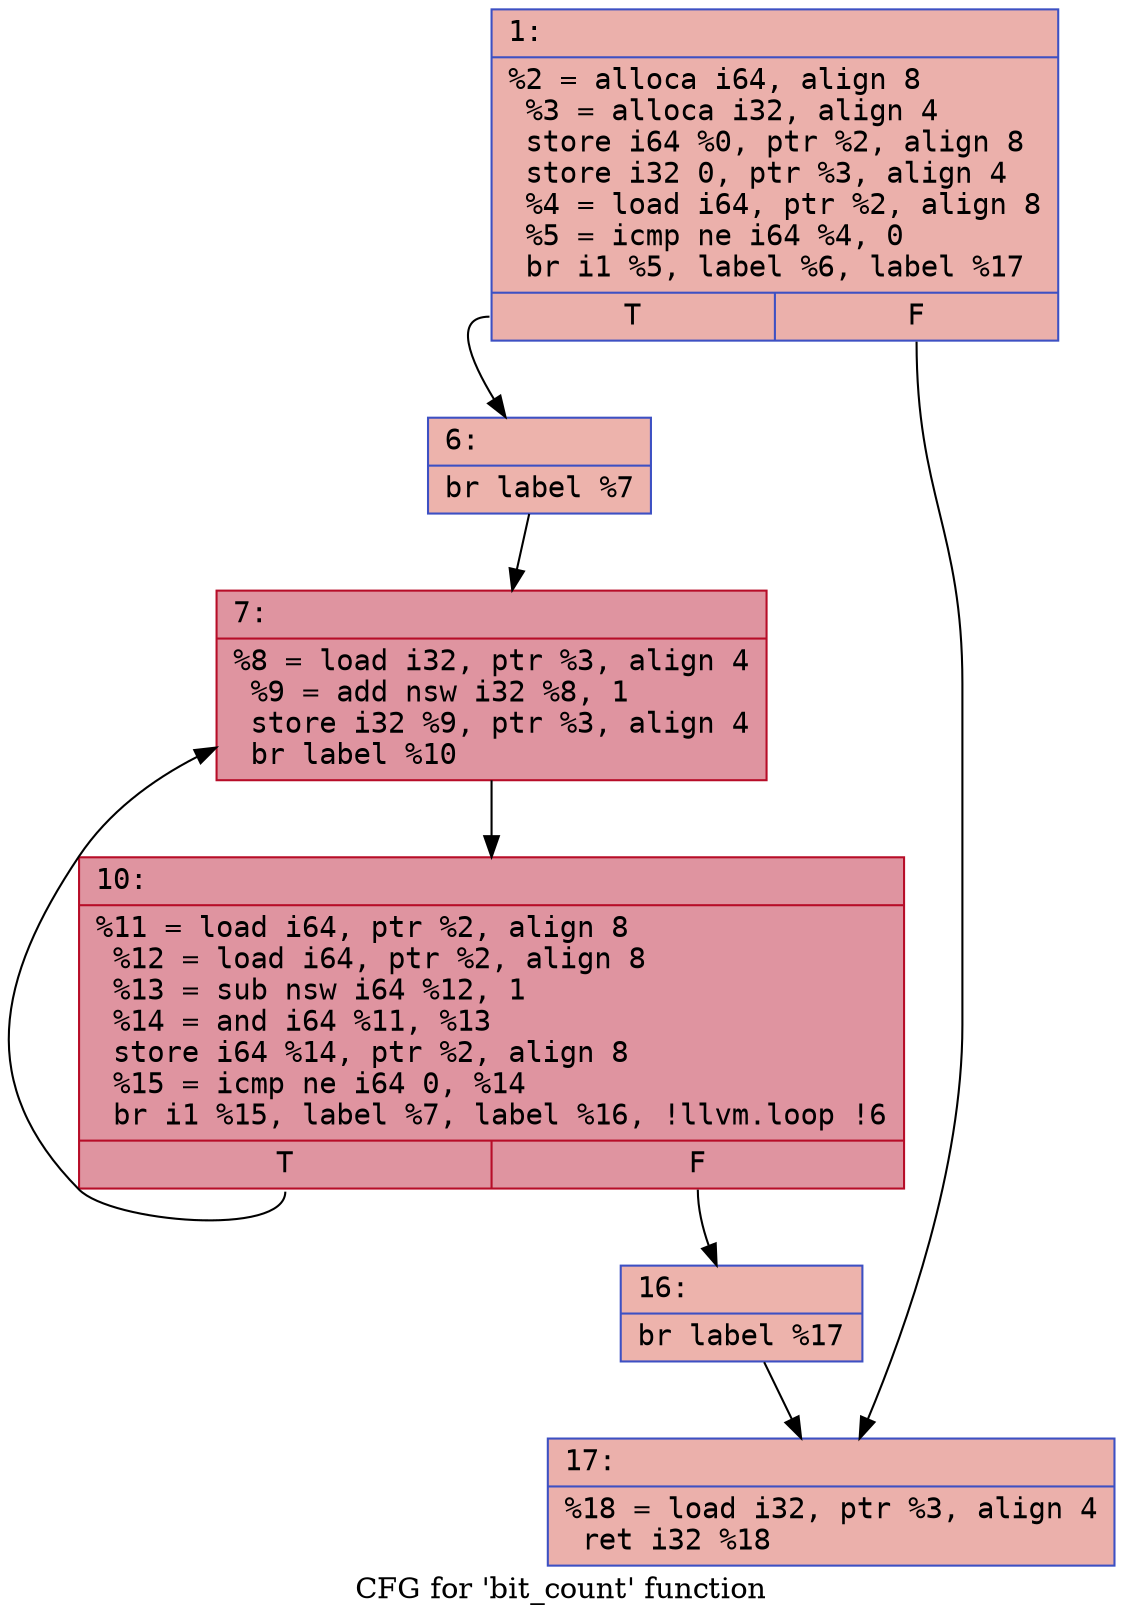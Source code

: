 digraph "CFG for 'bit_count' function" {
	label="CFG for 'bit_count' function";

	Node0x60000397a580 [shape=record,color="#3d50c3ff", style=filled, fillcolor="#d24b4070" fontname="Courier",label="{1:\l|  %2 = alloca i64, align 8\l  %3 = alloca i32, align 4\l  store i64 %0, ptr %2, align 8\l  store i32 0, ptr %3, align 4\l  %4 = load i64, ptr %2, align 8\l  %5 = icmp ne i64 %4, 0\l  br i1 %5, label %6, label %17\l|{<s0>T|<s1>F}}"];
	Node0x60000397a580:s0 -> Node0x60000397a620[tooltip="1 -> 6\nProbability 62.50%" ];
	Node0x60000397a580:s1 -> Node0x60000397a710[tooltip="1 -> 17\nProbability 37.50%" ];
	Node0x60000397a620 [shape=record,color="#3d50c3ff", style=filled, fillcolor="#d6524470" fontname="Courier",label="{6:\l|  br label %7\l}"];
	Node0x60000397a620 -> Node0x60000397a5d0[tooltip="6 -> 7\nProbability 100.00%" ];
	Node0x60000397a5d0 [shape=record,color="#b70d28ff", style=filled, fillcolor="#b70d2870" fontname="Courier",label="{7:\l|  %8 = load i32, ptr %3, align 4\l  %9 = add nsw i32 %8, 1\l  store i32 %9, ptr %3, align 4\l  br label %10\l}"];
	Node0x60000397a5d0 -> Node0x60000397a670[tooltip="7 -> 10\nProbability 100.00%" ];
	Node0x60000397a670 [shape=record,color="#b70d28ff", style=filled, fillcolor="#b70d2870" fontname="Courier",label="{10:\l|  %11 = load i64, ptr %2, align 8\l  %12 = load i64, ptr %2, align 8\l  %13 = sub nsw i64 %12, 1\l  %14 = and i64 %11, %13\l  store i64 %14, ptr %2, align 8\l  %15 = icmp ne i64 0, %14\l  br i1 %15, label %7, label %16, !llvm.loop !6\l|{<s0>T|<s1>F}}"];
	Node0x60000397a670:s0 -> Node0x60000397a5d0[tooltip="10 -> 7\nProbability 96.88%" ];
	Node0x60000397a670:s1 -> Node0x60000397a6c0[tooltip="10 -> 16\nProbability 3.12%" ];
	Node0x60000397a6c0 [shape=record,color="#3d50c3ff", style=filled, fillcolor="#d6524470" fontname="Courier",label="{16:\l|  br label %17\l}"];
	Node0x60000397a6c0 -> Node0x60000397a710[tooltip="16 -> 17\nProbability 100.00%" ];
	Node0x60000397a710 [shape=record,color="#3d50c3ff", style=filled, fillcolor="#d24b4070" fontname="Courier",label="{17:\l|  %18 = load i32, ptr %3, align 4\l  ret i32 %18\l}"];
}
